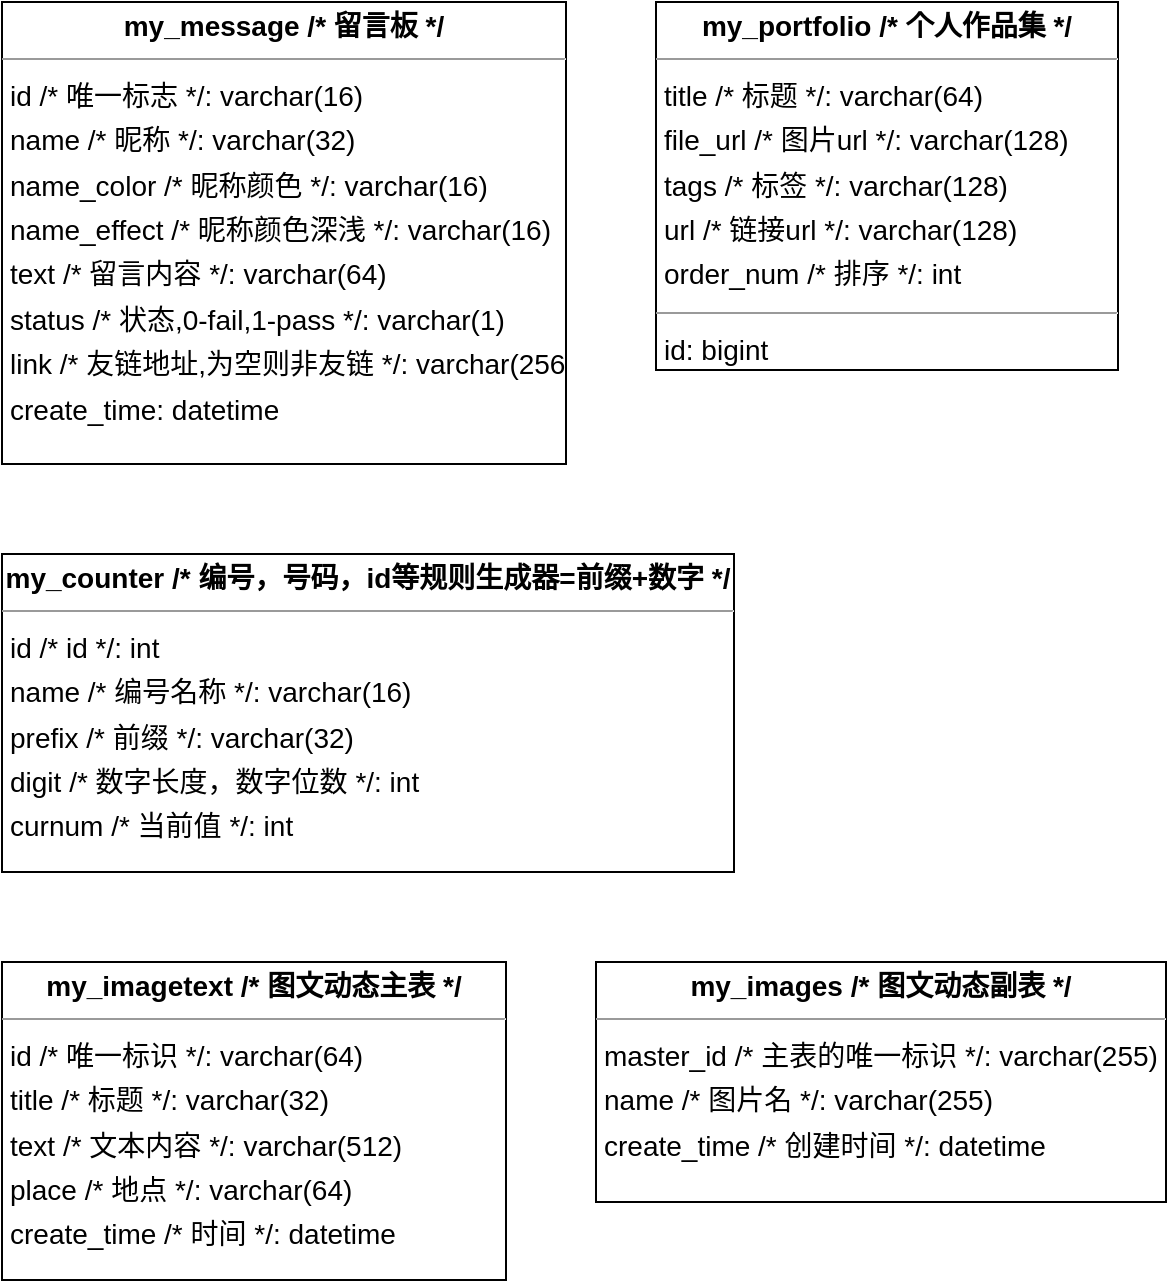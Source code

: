 <mxGraphModel dx="0" dy="0" grid="1" gridSize="10" guides="1" tooltips="1" connect="1" arrows="1" fold="1" page="0" pageScale="1" background="none" math="0" shadow="0">
  <root>
    <mxCell id="0" />
    <mxCell id="1" parent="0" />
    <mxCell id="node1" parent="1" vertex="1" value="&lt;p style=&quot;margin:0px;margin-top:4px;text-align:center;&quot;&gt;&lt;b&gt;my_counter  /* 编号，号码，id等规则生成器=前缀+数字 */&lt;/b&gt;&lt;/p&gt;&lt;hr size=&quot;1&quot;/&gt;&lt;p style=&quot;margin:0 0 0 4px;line-height:1.6;&quot;&gt; id  /* id */: int&lt;br/&gt; name  /* 编号名称 */: varchar(16)&lt;br/&gt; prefix  /* 前缀 */: varchar(32)&lt;br/&gt; digit  /* 数字长度，数字位数 */: int&lt;br/&gt; curnum  /* 当前值 */: int&lt;/p&gt;" style="verticalAlign=top;align=left;overflow=fill;fontSize=14;fontFamily=Helvetica;html=1;rounded=0;shadow=0;comic=0;labelBackgroundColor=none;strokeWidth=1;">
      <mxGeometry x="-183" y="160" width="366" height="159" as="geometry" />
    </mxCell>
    <mxCell id="node2" parent="1" vertex="1" value="&lt;p style=&quot;margin:0px;margin-top:4px;text-align:center;&quot;&gt;&lt;b&gt;my_images  /* 图文动态副表 */&lt;/b&gt;&lt;/p&gt;&lt;hr size=&quot;1&quot;/&gt;&lt;p style=&quot;margin:0 0 0 4px;line-height:1.6;&quot;&gt; master_id  /* 主表的唯一标识 */: varchar(255)&lt;br/&gt; name  /* 图片名 */: varchar(255)&lt;br/&gt; create_time  /* 创建时间 */: datetime&lt;/p&gt;" style="verticalAlign=top;align=left;overflow=fill;fontSize=14;fontFamily=Helvetica;html=1;rounded=0;shadow=0;comic=0;labelBackgroundColor=none;strokeWidth=1;">
      <mxGeometry x="114" y="364" width="285" height="120" as="geometry" />
    </mxCell>
    <mxCell id="node0" parent="1" vertex="1" value="&lt;p style=&quot;margin:0px;margin-top:4px;text-align:center;&quot;&gt;&lt;b&gt;my_imagetext  /* 图文动态主表 */&lt;/b&gt;&lt;/p&gt;&lt;hr size=&quot;1&quot;/&gt;&lt;p style=&quot;margin:0 0 0 4px;line-height:1.6;&quot;&gt; id  /* 唯一标识 */: varchar(64)&lt;br/&gt; title  /* 标题 */: varchar(32)&lt;br/&gt; text  /* 文本内容 */: varchar(512)&lt;br/&gt; place  /* 地点 */: varchar(64)&lt;br/&gt; create_time  /* 时间 */: datetime&lt;/p&gt;" style="verticalAlign=top;align=left;overflow=fill;fontSize=14;fontFamily=Helvetica;html=1;rounded=0;shadow=0;comic=0;labelBackgroundColor=none;strokeWidth=1;">
      <mxGeometry x="-183" y="364" width="252" height="159" as="geometry" />
    </mxCell>
    <mxCell id="node4" parent="1" vertex="1" value="&lt;p style=&quot;margin:0px;margin-top:4px;text-align:center;&quot;&gt;&lt;b&gt;my_message  /* 留言板 */&lt;/b&gt;&lt;/p&gt;&lt;hr size=&quot;1&quot;/&gt;&lt;p style=&quot;margin:0 0 0 4px;line-height:1.6;&quot;&gt; id  /* 唯一标志 */: varchar(16)&lt;br/&gt; name  /* 昵称 */: varchar(32)&lt;br/&gt; name_color  /* 昵称颜色 */: varchar(16)&lt;br/&gt; name_effect  /* 昵称颜色深浅 */: varchar(16)&lt;br/&gt; text  /* 留言内容 */: varchar(64)&lt;br/&gt; status  /* 状态,0-fail,1-pass */: varchar(1)&lt;br/&gt; link  /* 友链地址,为空则非友链 */: varchar(256)&lt;br/&gt; create_time: datetime&lt;/p&gt;" style="verticalAlign=top;align=left;overflow=fill;fontSize=14;fontFamily=Helvetica;html=1;rounded=0;shadow=0;comic=0;labelBackgroundColor=none;strokeWidth=1;">
      <mxGeometry x="-183" y="-116" width="282" height="231" as="geometry" />
    </mxCell>
    <mxCell id="node3" parent="1" vertex="1" value="&lt;p style=&quot;margin:0px;margin-top:4px;text-align:center;&quot;&gt;&lt;b&gt;my_portfolio  /* 个人作品集 */&lt;/b&gt;&lt;/p&gt;&lt;hr size=&quot;1&quot;/&gt;&lt;p style=&quot;margin:0 0 0 4px;line-height:1.6;&quot;&gt; title  /* 标题 */: varchar(64)&lt;br/&gt; file_url  /* 图片url */: varchar(128)&lt;br/&gt; tags  /* 标签 */: varchar(128)&lt;br/&gt; url  /* 链接url */: varchar(128)&lt;br/&gt; order_num  /* 排序 */: int&lt;/p&gt;&lt;hr size=&quot;1&quot;/&gt;&lt;p style=&quot;margin:0 0 0 4px;line-height:1.6;&quot;&gt; id: bigint&lt;/p&gt;" style="verticalAlign=top;align=left;overflow=fill;fontSize=14;fontFamily=Helvetica;html=1;rounded=0;shadow=0;comic=0;labelBackgroundColor=none;strokeWidth=1;">
      <mxGeometry x="144" y="-116" width="231" height="184" as="geometry" />
    </mxCell>
  </root>
</mxGraphModel>